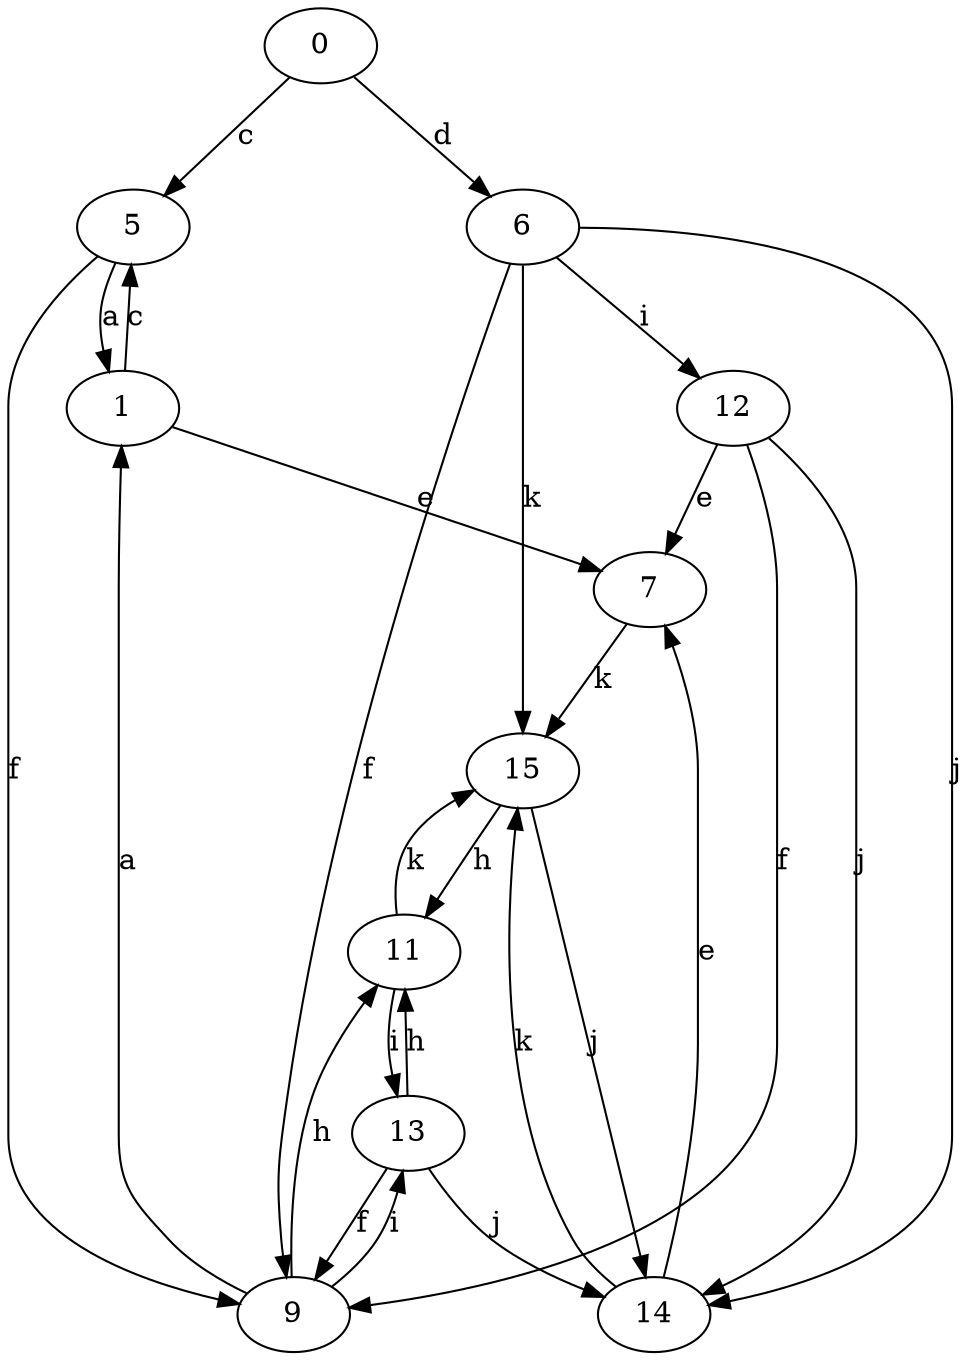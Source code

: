 strict digraph  {
0;
1;
5;
6;
7;
9;
11;
12;
13;
14;
15;
0 -> 5  [label=c];
0 -> 6  [label=d];
1 -> 5  [label=c];
1 -> 7  [label=e];
5 -> 1  [label=a];
5 -> 9  [label=f];
6 -> 9  [label=f];
6 -> 12  [label=i];
6 -> 14  [label=j];
6 -> 15  [label=k];
7 -> 15  [label=k];
9 -> 1  [label=a];
9 -> 11  [label=h];
9 -> 13  [label=i];
11 -> 13  [label=i];
11 -> 15  [label=k];
12 -> 7  [label=e];
12 -> 9  [label=f];
12 -> 14  [label=j];
13 -> 9  [label=f];
13 -> 11  [label=h];
13 -> 14  [label=j];
14 -> 7  [label=e];
14 -> 15  [label=k];
15 -> 11  [label=h];
15 -> 14  [label=j];
}
